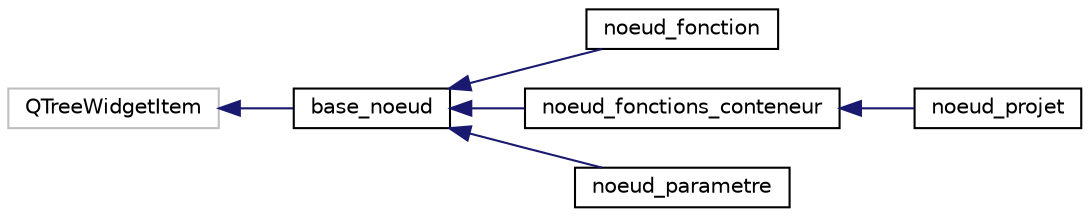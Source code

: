 digraph "Graphe hiérarchique des classes"
{
  edge [fontname="Helvetica",fontsize="10",labelfontname="Helvetica",labelfontsize="10"];
  node [fontname="Helvetica",fontsize="10",shape=record];
  rankdir="LR";
  Node19 [label="QTreeWidgetItem",height=0.2,width=0.4,color="grey75", fillcolor="white", style="filled"];
  Node19 -> Node0 [dir="back",color="midnightblue",fontsize="10",style="solid",fontname="Helvetica"];
  Node0 [label="base_noeud",height=0.2,width=0.4,color="black", fillcolor="white", style="filled",URL="$classbase__noeud.html",tooltip="Classe décrivant un noeud quelconque de l&#39;explorateur. "];
  Node0 -> Node1 [dir="back",color="midnightblue",fontsize="10",style="solid",fontname="Helvetica"];
  Node1 [label="noeud_fonction",height=0.2,width=0.4,color="black", fillcolor="white", style="filled",URL="$classnoeud__fonction.html",tooltip="Classe décrivant un noeud associé à une fonction. "];
  Node0 -> Node2 [dir="back",color="midnightblue",fontsize="10",style="solid",fontname="Helvetica"];
  Node2 [label="noeud_fonctions_conteneur",height=0.2,width=0.4,color="black", fillcolor="white", style="filled",URL="$classnoeud__fonctions__conteneur.html",tooltip="Classe décrivant un noeud associé à un fonctions_conteneur. "];
  Node2 -> Node3 [dir="back",color="midnightblue",fontsize="10",style="solid",fontname="Helvetica"];
  Node3 [label="noeud_projet",height=0.2,width=0.4,color="black", fillcolor="white", style="filled",URL="$classnoeud__projet.html",tooltip="Classe décrivant un noeud associé à un projet. "];
  Node0 -> Node4 [dir="back",color="midnightblue",fontsize="10",style="solid",fontname="Helvetica"];
  Node4 [label="noeud_parametre",height=0.2,width=0.4,color="black", fillcolor="white", style="filled",URL="$classnoeud__parametre.html",tooltip="Classe décrivant un noeud associé à un paramètre. "];
}
